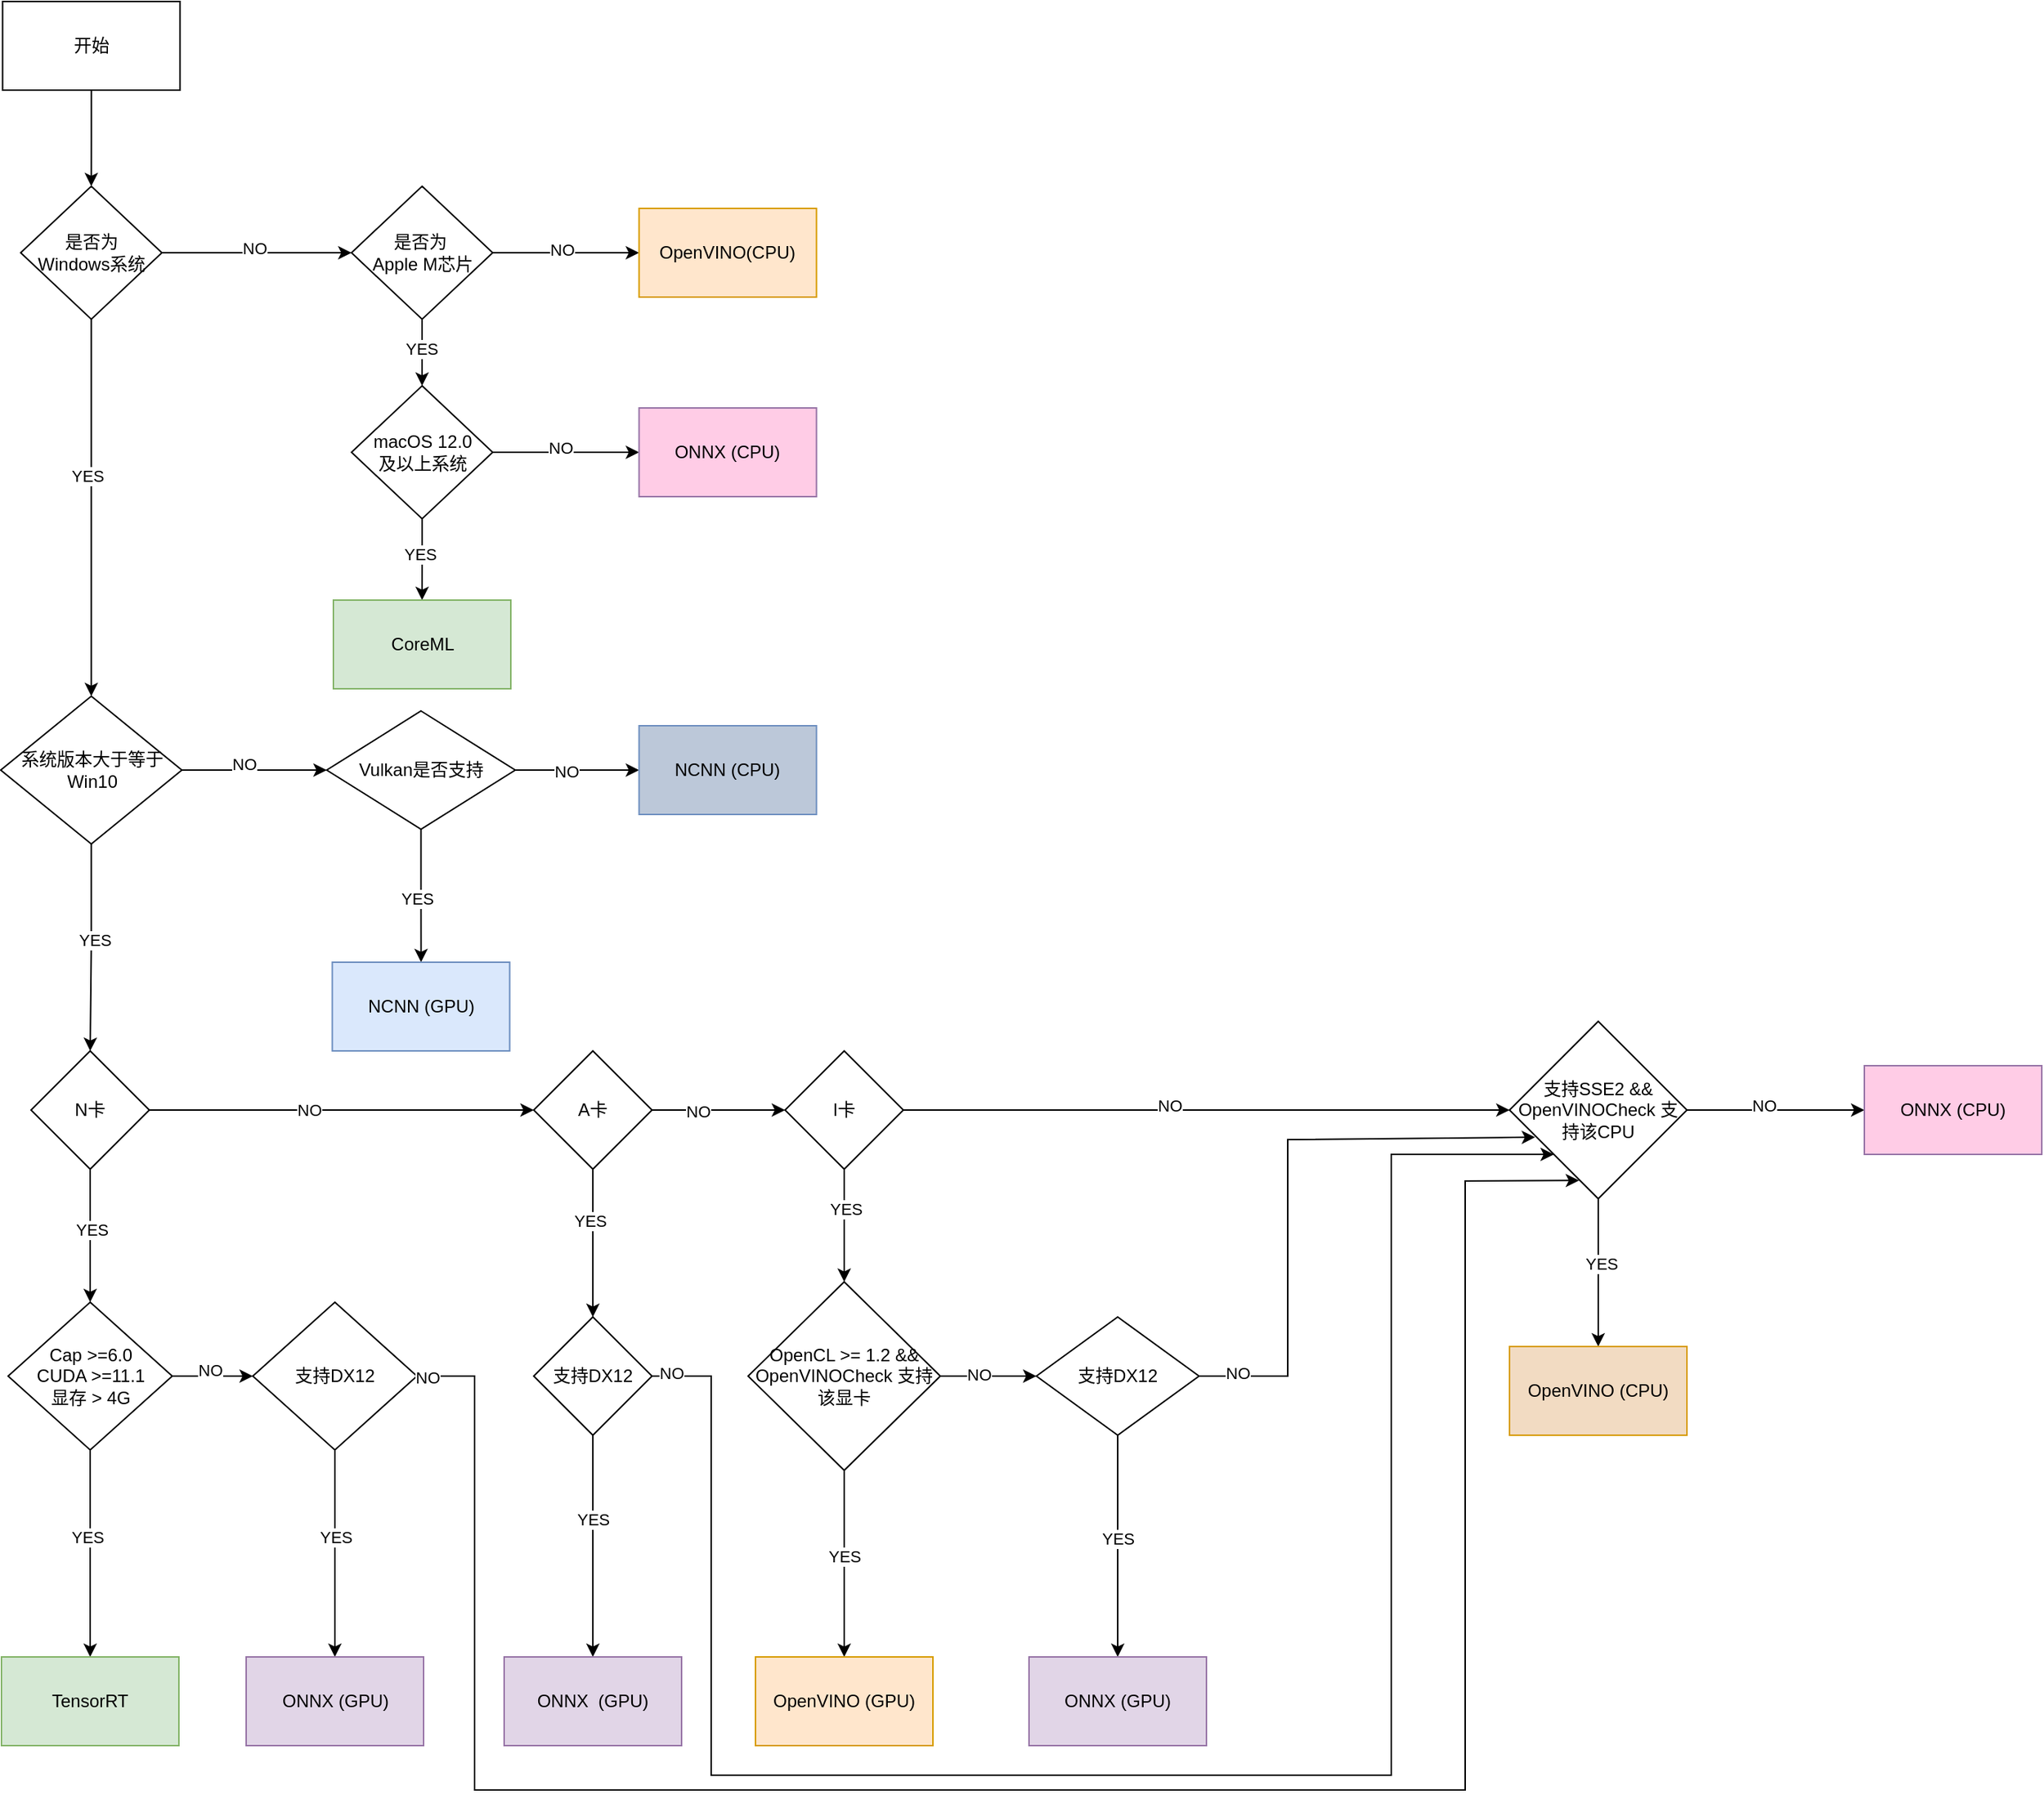 <mxfile version="24.2.2" type="github">
  <diagram name="Page-1" id="nFrP1MrYJvmONDbNYgOr">
    <mxGraphModel dx="1264" dy="1006" grid="1" gridSize="10" guides="1" tooltips="1" connect="1" arrows="1" fold="1" page="1" pageScale="1" pageWidth="827" pageHeight="1169" math="0" shadow="0">
      <root>
        <mxCell id="0" />
        <mxCell id="1" parent="0" />
        <mxCell id="bNIqR0DIkFrfzqywcM4n-2" value="" style="edgeStyle=orthogonalEdgeStyle;rounded=0;orthogonalLoop=1;jettySize=auto;html=1;" parent="1" source="PbJkK4wQswJ1zIxWtFxy-1" target="bNIqR0DIkFrfzqywcM4n-1" edge="1">
          <mxGeometry relative="1" as="geometry" />
        </mxCell>
        <mxCell id="PbJkK4wQswJ1zIxWtFxy-1" value="开始" style="rounded=0;whiteSpace=wrap;html=1;" parent="1" vertex="1">
          <mxGeometry x="60.75" y="230" width="120" height="60" as="geometry" />
        </mxCell>
        <mxCell id="PbJkK4wQswJ1zIxWtFxy-8" value="" style="edgeStyle=orthogonalEdgeStyle;rounded=0;orthogonalLoop=1;jettySize=auto;html=1;" parent="1" source="PbJkK4wQswJ1zIxWtFxy-2" target="PbJkK4wQswJ1zIxWtFxy-7" edge="1">
          <mxGeometry relative="1" as="geometry" />
        </mxCell>
        <mxCell id="PbJkK4wQswJ1zIxWtFxy-9" value="YES" style="edgeLabel;html=1;align=center;verticalAlign=middle;resizable=0;points=[];" parent="PbJkK4wQswJ1zIxWtFxy-8" vertex="1" connectable="0">
          <mxGeometry x="-0.083" y="2" relative="1" as="geometry">
            <mxPoint as="offset" />
          </mxGeometry>
        </mxCell>
        <mxCell id="PbJkK4wQswJ1zIxWtFxy-73" value="" style="edgeStyle=orthogonalEdgeStyle;rounded=0;orthogonalLoop=1;jettySize=auto;html=1;" parent="1" source="PbJkK4wQswJ1zIxWtFxy-2" target="PbJkK4wQswJ1zIxWtFxy-72" edge="1">
          <mxGeometry relative="1" as="geometry" />
        </mxCell>
        <mxCell id="PbJkK4wQswJ1zIxWtFxy-79" value="NO" style="edgeLabel;html=1;align=center;verticalAlign=middle;resizable=0;points=[];" parent="PbJkK4wQswJ1zIxWtFxy-73" vertex="1" connectable="0">
          <mxGeometry x="-0.153" y="4" relative="1" as="geometry">
            <mxPoint as="offset" />
          </mxGeometry>
        </mxCell>
        <mxCell id="PbJkK4wQswJ1zIxWtFxy-2" value="系统版本大于等于Win10" style="rhombus;whiteSpace=wrap;html=1;" parent="1" vertex="1">
          <mxGeometry x="59.5" y="700" width="122.5" height="100" as="geometry" />
        </mxCell>
        <mxCell id="PbJkK4wQswJ1zIxWtFxy-11" value="" style="edgeStyle=orthogonalEdgeStyle;rounded=0;orthogonalLoop=1;jettySize=auto;html=1;" parent="1" source="PbJkK4wQswJ1zIxWtFxy-7" target="PbJkK4wQswJ1zIxWtFxy-10" edge="1">
          <mxGeometry relative="1" as="geometry" />
        </mxCell>
        <mxCell id="PbJkK4wQswJ1zIxWtFxy-25" value="NO" style="edgeLabel;html=1;align=center;verticalAlign=middle;resizable=0;points=[];" parent="PbJkK4wQswJ1zIxWtFxy-11" vertex="1" connectable="0">
          <mxGeometry x="-0.175" relative="1" as="geometry">
            <mxPoint as="offset" />
          </mxGeometry>
        </mxCell>
        <mxCell id="PbJkK4wQswJ1zIxWtFxy-27" value="" style="edgeStyle=orthogonalEdgeStyle;rounded=0;orthogonalLoop=1;jettySize=auto;html=1;" parent="1" source="PbJkK4wQswJ1zIxWtFxy-7" target="PbJkK4wQswJ1zIxWtFxy-26" edge="1">
          <mxGeometry relative="1" as="geometry" />
        </mxCell>
        <mxCell id="PbJkK4wQswJ1zIxWtFxy-59" value="YES" style="edgeLabel;html=1;align=center;verticalAlign=middle;resizable=0;points=[];" parent="PbJkK4wQswJ1zIxWtFxy-27" vertex="1" connectable="0">
          <mxGeometry x="-0.087" y="1" relative="1" as="geometry">
            <mxPoint as="offset" />
          </mxGeometry>
        </mxCell>
        <mxCell id="PbJkK4wQswJ1zIxWtFxy-7" value="N卡" style="rhombus;whiteSpace=wrap;html=1;" parent="1" vertex="1">
          <mxGeometry x="80" y="940" width="80" height="80" as="geometry" />
        </mxCell>
        <mxCell id="PbJkK4wQswJ1zIxWtFxy-13" value="" style="edgeStyle=orthogonalEdgeStyle;rounded=0;orthogonalLoop=1;jettySize=auto;html=1;" parent="1" source="PbJkK4wQswJ1zIxWtFxy-10" target="PbJkK4wQswJ1zIxWtFxy-12" edge="1">
          <mxGeometry relative="1" as="geometry" />
        </mxCell>
        <mxCell id="PbJkK4wQswJ1zIxWtFxy-24" value="NO" style="edgeLabel;html=1;align=center;verticalAlign=middle;resizable=0;points=[];" parent="PbJkK4wQswJ1zIxWtFxy-13" vertex="1" connectable="0">
          <mxGeometry x="-0.325" y="-1" relative="1" as="geometry">
            <mxPoint as="offset" />
          </mxGeometry>
        </mxCell>
        <mxCell id="PbJkK4wQswJ1zIxWtFxy-38" value="" style="edgeStyle=orthogonalEdgeStyle;rounded=0;orthogonalLoop=1;jettySize=auto;html=1;" parent="1" source="PbJkK4wQswJ1zIxWtFxy-10" target="PbJkK4wQswJ1zIxWtFxy-37" edge="1">
          <mxGeometry relative="1" as="geometry" />
        </mxCell>
        <mxCell id="PbJkK4wQswJ1zIxWtFxy-61" value="YES" style="edgeLabel;html=1;align=center;verticalAlign=middle;resizable=0;points=[];" parent="PbJkK4wQswJ1zIxWtFxy-38" vertex="1" connectable="0">
          <mxGeometry x="-0.307" y="-2" relative="1" as="geometry">
            <mxPoint as="offset" />
          </mxGeometry>
        </mxCell>
        <mxCell id="PbJkK4wQswJ1zIxWtFxy-10" value="A卡" style="rhombus;whiteSpace=wrap;html=1;" parent="1" vertex="1">
          <mxGeometry x="420" y="940" width="80" height="80" as="geometry" />
        </mxCell>
        <mxCell id="PbJkK4wQswJ1zIxWtFxy-17" value="" style="edgeStyle=orthogonalEdgeStyle;rounded=0;orthogonalLoop=1;jettySize=auto;html=1;" parent="1" source="PbJkK4wQswJ1zIxWtFxy-12" target="PbJkK4wQswJ1zIxWtFxy-16" edge="1">
          <mxGeometry relative="1" as="geometry" />
        </mxCell>
        <mxCell id="PbJkK4wQswJ1zIxWtFxy-23" value="NO" style="edgeLabel;html=1;align=center;verticalAlign=middle;resizable=0;points=[];" parent="PbJkK4wQswJ1zIxWtFxy-17" vertex="1" connectable="0">
          <mxGeometry x="-0.125" y="3" relative="1" as="geometry">
            <mxPoint as="offset" />
          </mxGeometry>
        </mxCell>
        <mxCell id="PbJkK4wQswJ1zIxWtFxy-43" value="" style="edgeStyle=orthogonalEdgeStyle;rounded=0;orthogonalLoop=1;jettySize=auto;html=1;entryX=0.5;entryY=0;entryDx=0;entryDy=0;" parent="1" source="PbJkK4wQswJ1zIxWtFxy-12" target="PbJkK4wQswJ1zIxWtFxy-46" edge="1">
          <mxGeometry relative="1" as="geometry">
            <mxPoint x="600" y="1100" as="targetPoint" />
          </mxGeometry>
        </mxCell>
        <mxCell id="PbJkK4wQswJ1zIxWtFxy-63" value="YES" style="edgeLabel;html=1;align=center;verticalAlign=middle;resizable=0;points=[];" parent="PbJkK4wQswJ1zIxWtFxy-43" vertex="1" connectable="0">
          <mxGeometry x="-0.293" y="1" relative="1" as="geometry">
            <mxPoint as="offset" />
          </mxGeometry>
        </mxCell>
        <mxCell id="PbJkK4wQswJ1zIxWtFxy-12" value="I卡" style="rhombus;whiteSpace=wrap;html=1;" parent="1" vertex="1">
          <mxGeometry x="590" y="940" width="80" height="80" as="geometry" />
        </mxCell>
        <mxCell id="PbJkK4wQswJ1zIxWtFxy-21" value="" style="edgeStyle=orthogonalEdgeStyle;rounded=0;orthogonalLoop=1;jettySize=auto;html=1;" parent="1" source="PbJkK4wQswJ1zIxWtFxy-16" target="PbJkK4wQswJ1zIxWtFxy-20" edge="1">
          <mxGeometry relative="1" as="geometry" />
        </mxCell>
        <mxCell id="PbJkK4wQswJ1zIxWtFxy-22" value="NO" style="edgeLabel;html=1;align=center;verticalAlign=middle;resizable=0;points=[];" parent="PbJkK4wQswJ1zIxWtFxy-21" vertex="1" connectable="0">
          <mxGeometry x="-0.133" y="3" relative="1" as="geometry">
            <mxPoint as="offset" />
          </mxGeometry>
        </mxCell>
        <mxCell id="PbJkK4wQswJ1zIxWtFxy-87" value="" style="edgeStyle=orthogonalEdgeStyle;rounded=0;orthogonalLoop=1;jettySize=auto;html=1;entryX=0.5;entryY=0;entryDx=0;entryDy=0;" parent="1" source="PbJkK4wQswJ1zIxWtFxy-16" target="PbJkK4wQswJ1zIxWtFxy-18" edge="1">
          <mxGeometry relative="1" as="geometry">
            <mxPoint x="1140" y="1130" as="targetPoint" />
          </mxGeometry>
        </mxCell>
        <mxCell id="PbJkK4wQswJ1zIxWtFxy-88" value="YES" style="edgeLabel;html=1;align=center;verticalAlign=middle;resizable=0;points=[];" parent="PbJkK4wQswJ1zIxWtFxy-87" vertex="1" connectable="0">
          <mxGeometry x="-0.132" y="2" relative="1" as="geometry">
            <mxPoint as="offset" />
          </mxGeometry>
        </mxCell>
        <mxCell id="PbJkK4wQswJ1zIxWtFxy-16" value="支持SSE2 &amp;amp;&amp;amp; OpenVINOCheck 支持该CPU" style="rhombus;whiteSpace=wrap;html=1;" parent="1" vertex="1">
          <mxGeometry x="1080" y="920" width="120" height="120" as="geometry" />
        </mxCell>
        <mxCell id="PbJkK4wQswJ1zIxWtFxy-18" value="OpenVINO (CPU)" style="whiteSpace=wrap;html=1;fillColor=#F2DBC2;strokeColor=#d79b00;" parent="1" vertex="1">
          <mxGeometry x="1080" y="1140" width="120" height="60" as="geometry" />
        </mxCell>
        <mxCell id="PbJkK4wQswJ1zIxWtFxy-20" value="ONNX (CPU)" style="whiteSpace=wrap;html=1;fillColor=#FFCCE6;strokeColor=#9673a6;" parent="1" vertex="1">
          <mxGeometry x="1320" y="950" width="120" height="60" as="geometry" />
        </mxCell>
        <mxCell id="PbJkK4wQswJ1zIxWtFxy-29" value="" style="edgeStyle=orthogonalEdgeStyle;rounded=0;orthogonalLoop=1;jettySize=auto;html=1;" parent="1" source="PbJkK4wQswJ1zIxWtFxy-26" target="PbJkK4wQswJ1zIxWtFxy-28" edge="1">
          <mxGeometry relative="1" as="geometry" />
        </mxCell>
        <mxCell id="PbJkK4wQswJ1zIxWtFxy-30" value="NO" style="edgeLabel;html=1;align=center;verticalAlign=middle;resizable=0;points=[];" parent="PbJkK4wQswJ1zIxWtFxy-29" vertex="1" connectable="0">
          <mxGeometry x="-0.062" y="4" relative="1" as="geometry">
            <mxPoint as="offset" />
          </mxGeometry>
        </mxCell>
        <mxCell id="PbJkK4wQswJ1zIxWtFxy-32" value="" style="edgeStyle=orthogonalEdgeStyle;rounded=0;orthogonalLoop=1;jettySize=auto;html=1;" parent="1" source="PbJkK4wQswJ1zIxWtFxy-26" target="PbJkK4wQswJ1zIxWtFxy-31" edge="1">
          <mxGeometry relative="1" as="geometry" />
        </mxCell>
        <mxCell id="PbJkK4wQswJ1zIxWtFxy-57" value="YES" style="edgeLabel;html=1;align=center;verticalAlign=middle;resizable=0;points=[];" parent="PbJkK4wQswJ1zIxWtFxy-32" vertex="1" connectable="0">
          <mxGeometry x="-0.167" y="-2" relative="1" as="geometry">
            <mxPoint as="offset" />
          </mxGeometry>
        </mxCell>
        <mxCell id="PbJkK4wQswJ1zIxWtFxy-26" value="Cap &amp;gt;=6.0&lt;br&gt;CUDA &amp;gt;=11.1&lt;div&gt;显存 &amp;gt; 4G&lt;/div&gt;" style="rhombus;whiteSpace=wrap;html=1;" parent="1" vertex="1">
          <mxGeometry x="64.5" y="1110" width="111" height="100" as="geometry" />
        </mxCell>
        <mxCell id="PbJkK4wQswJ1zIxWtFxy-34" value="" style="edgeStyle=orthogonalEdgeStyle;rounded=0;orthogonalLoop=1;jettySize=auto;html=1;" parent="1" source="PbJkK4wQswJ1zIxWtFxy-28" target="PbJkK4wQswJ1zIxWtFxy-33" edge="1">
          <mxGeometry relative="1" as="geometry" />
        </mxCell>
        <mxCell id="PbJkK4wQswJ1zIxWtFxy-85" value="YES" style="edgeLabel;html=1;align=center;verticalAlign=middle;resizable=0;points=[];" parent="PbJkK4wQswJ1zIxWtFxy-34" vertex="1" connectable="0">
          <mxGeometry x="-0.167" relative="1" as="geometry">
            <mxPoint as="offset" />
          </mxGeometry>
        </mxCell>
        <mxCell id="PbJkK4wQswJ1zIxWtFxy-28" value="支持DX12" style="rhombus;whiteSpace=wrap;html=1;" parent="1" vertex="1">
          <mxGeometry x="230" y="1110" width="111" height="100" as="geometry" />
        </mxCell>
        <mxCell id="PbJkK4wQswJ1zIxWtFxy-31" value="TensorRT" style="whiteSpace=wrap;html=1;fillColor=#d5e8d4;strokeColor=#82b366;" parent="1" vertex="1">
          <mxGeometry x="60" y="1350" width="120" height="60" as="geometry" />
        </mxCell>
        <mxCell id="PbJkK4wQswJ1zIxWtFxy-33" value="ONNX (GPU)" style="whiteSpace=wrap;html=1;fillColor=#e1d5e7;strokeColor=#9673a6;" parent="1" vertex="1">
          <mxGeometry x="225.5" y="1350" width="120" height="60" as="geometry" />
        </mxCell>
        <mxCell id="PbJkK4wQswJ1zIxWtFxy-41" value="" style="edgeStyle=orthogonalEdgeStyle;rounded=0;orthogonalLoop=1;jettySize=auto;html=1;" parent="1" source="PbJkK4wQswJ1zIxWtFxy-37" target="PbJkK4wQswJ1zIxWtFxy-40" edge="1">
          <mxGeometry relative="1" as="geometry" />
        </mxCell>
        <mxCell id="PbJkK4wQswJ1zIxWtFxy-60" value="YES" style="edgeLabel;html=1;align=center;verticalAlign=middle;resizable=0;points=[];" parent="PbJkK4wQswJ1zIxWtFxy-41" vertex="1" connectable="0">
          <mxGeometry x="0.062" y="2" relative="1" as="geometry">
            <mxPoint x="-2" y="-23" as="offset" />
          </mxGeometry>
        </mxCell>
        <mxCell id="PbJkK4wQswJ1zIxWtFxy-37" value="支持DX12" style="rhombus;whiteSpace=wrap;html=1;" parent="1" vertex="1">
          <mxGeometry x="420" y="1120" width="80" height="80" as="geometry" />
        </mxCell>
        <mxCell id="PbJkK4wQswJ1zIxWtFxy-40" value="ONNX&amp;nbsp; (GPU)" style="whiteSpace=wrap;html=1;fillColor=#e1d5e7;strokeColor=#9673a6;" parent="1" vertex="1">
          <mxGeometry x="400" y="1350" width="120" height="60" as="geometry" />
        </mxCell>
        <mxCell id="PbJkK4wQswJ1zIxWtFxy-45" value="" style="edgeStyle=orthogonalEdgeStyle;rounded=0;orthogonalLoop=1;jettySize=auto;html=1;" parent="1" source="PbJkK4wQswJ1zIxWtFxy-46" target="PbJkK4wQswJ1zIxWtFxy-44" edge="1">
          <mxGeometry relative="1" as="geometry">
            <mxPoint x="630" y="1160" as="sourcePoint" />
          </mxGeometry>
        </mxCell>
        <mxCell id="PbJkK4wQswJ1zIxWtFxy-65" value="NO" style="edgeLabel;html=1;align=center;verticalAlign=middle;resizable=0;points=[];" parent="PbJkK4wQswJ1zIxWtFxy-45" vertex="1" connectable="0">
          <mxGeometry x="-0.2" y="1" relative="1" as="geometry">
            <mxPoint as="offset" />
          </mxGeometry>
        </mxCell>
        <mxCell id="PbJkK4wQswJ1zIxWtFxy-56" value="" style="edgeStyle=orthogonalEdgeStyle;rounded=0;orthogonalLoop=1;jettySize=auto;html=1;" parent="1" source="PbJkK4wQswJ1zIxWtFxy-44" target="PbJkK4wQswJ1zIxWtFxy-55" edge="1">
          <mxGeometry relative="1" as="geometry" />
        </mxCell>
        <mxCell id="PbJkK4wQswJ1zIxWtFxy-64" value="YES" style="edgeLabel;html=1;align=center;verticalAlign=middle;resizable=0;points=[];" parent="PbJkK4wQswJ1zIxWtFxy-56" vertex="1" connectable="0">
          <mxGeometry x="-0.213" y="-1" relative="1" as="geometry">
            <mxPoint x="1" y="11" as="offset" />
          </mxGeometry>
        </mxCell>
        <mxCell id="PbJkK4wQswJ1zIxWtFxy-44" value="支持DX12" style="rhombus;whiteSpace=wrap;html=1;" parent="1" vertex="1">
          <mxGeometry x="760" y="1120" width="110" height="80" as="geometry" />
        </mxCell>
        <mxCell id="PbJkK4wQswJ1zIxWtFxy-49" value="" style="edgeStyle=orthogonalEdgeStyle;rounded=0;orthogonalLoop=1;jettySize=auto;html=1;" parent="1" source="PbJkK4wQswJ1zIxWtFxy-46" target="PbJkK4wQswJ1zIxWtFxy-48" edge="1">
          <mxGeometry relative="1" as="geometry" />
        </mxCell>
        <mxCell id="PbJkK4wQswJ1zIxWtFxy-62" value="YES" style="edgeLabel;html=1;align=center;verticalAlign=middle;resizable=0;points=[];" parent="PbJkK4wQswJ1zIxWtFxy-49" vertex="1" connectable="0">
          <mxGeometry x="-0.165" relative="1" as="geometry">
            <mxPoint y="5" as="offset" />
          </mxGeometry>
        </mxCell>
        <mxCell id="PbJkK4wQswJ1zIxWtFxy-48" value="OpenVINO (GPU)" style="whiteSpace=wrap;html=1;fillColor=#ffe6cc;strokeColor=#d79b00;" parent="1" vertex="1">
          <mxGeometry x="570" y="1350" width="120" height="60" as="geometry" />
        </mxCell>
        <mxCell id="PbJkK4wQswJ1zIxWtFxy-55" value="ONNX (GPU)" style="whiteSpace=wrap;html=1;fillColor=#e1d5e7;strokeColor=#9673a6;" parent="1" vertex="1">
          <mxGeometry x="755" y="1350" width="120" height="60" as="geometry" />
        </mxCell>
        <mxCell id="PbJkK4wQswJ1zIxWtFxy-58" value="" style="edgeStyle=orthogonalEdgeStyle;rounded=0;orthogonalLoop=1;jettySize=auto;html=1;" parent="1" target="PbJkK4wQswJ1zIxWtFxy-46" edge="1">
          <mxGeometry relative="1" as="geometry">
            <mxPoint x="630" y="1160" as="sourcePoint" />
            <mxPoint x="720" y="1160" as="targetPoint" />
          </mxGeometry>
        </mxCell>
        <mxCell id="PbJkK4wQswJ1zIxWtFxy-46" value="OpenCL &amp;gt;= 1.2&amp;nbsp;&lt;span style=&quot;background-color: initial;&quot;&gt;&amp;amp;&amp;amp; OpenVINOCheck 支持该显卡&lt;/span&gt;" style="rhombus;whiteSpace=wrap;html=1;" parent="1" vertex="1">
          <mxGeometry x="565" y="1096.25" width="130" height="127.5" as="geometry" />
        </mxCell>
        <mxCell id="PbJkK4wQswJ1zIxWtFxy-69" value="" style="endArrow=classic;html=1;rounded=0;exitX=1;exitY=0.5;exitDx=0;exitDy=0;entryX=0;entryY=1;entryDx=0;entryDy=0;" parent="1" source="PbJkK4wQswJ1zIxWtFxy-37" target="PbJkK4wQswJ1zIxWtFxy-16" edge="1">
          <mxGeometry width="50" height="50" relative="1" as="geometry">
            <mxPoint x="510" y="1240" as="sourcePoint" />
            <mxPoint x="920" y="1020" as="targetPoint" />
            <Array as="points">
              <mxPoint x="540" y="1160" />
              <mxPoint x="540" y="1430" />
              <mxPoint x="1000" y="1430" />
              <mxPoint x="1000" y="1010" />
            </Array>
          </mxGeometry>
        </mxCell>
        <mxCell id="PbJkK4wQswJ1zIxWtFxy-71" value="NO" style="edgeLabel;html=1;align=center;verticalAlign=middle;resizable=0;points=[];" parent="PbJkK4wQswJ1zIxWtFxy-69" vertex="1" connectable="0">
          <mxGeometry x="-0.98" y="2" relative="1" as="geometry">
            <mxPoint as="offset" />
          </mxGeometry>
        </mxCell>
        <mxCell id="PbJkK4wQswJ1zIxWtFxy-75" value="" style="edgeStyle=orthogonalEdgeStyle;rounded=0;orthogonalLoop=1;jettySize=auto;html=1;" parent="1" source="PbJkK4wQswJ1zIxWtFxy-72" target="PbJkK4wQswJ1zIxWtFxy-74" edge="1">
          <mxGeometry relative="1" as="geometry" />
        </mxCell>
        <mxCell id="PbJkK4wQswJ1zIxWtFxy-81" value="YES" style="edgeLabel;html=1;align=center;verticalAlign=middle;resizable=0;points=[];" parent="PbJkK4wQswJ1zIxWtFxy-75" vertex="1" connectable="0">
          <mxGeometry x="0.03" y="-3" relative="1" as="geometry">
            <mxPoint as="offset" />
          </mxGeometry>
        </mxCell>
        <mxCell id="PbJkK4wQswJ1zIxWtFxy-77" value="" style="edgeStyle=orthogonalEdgeStyle;rounded=0;orthogonalLoop=1;jettySize=auto;html=1;" parent="1" source="PbJkK4wQswJ1zIxWtFxy-72" target="PbJkK4wQswJ1zIxWtFxy-76" edge="1">
          <mxGeometry relative="1" as="geometry" />
        </mxCell>
        <mxCell id="PbJkK4wQswJ1zIxWtFxy-80" value="NO" style="edgeLabel;html=1;align=center;verticalAlign=middle;resizable=0;points=[];" parent="PbJkK4wQswJ1zIxWtFxy-77" vertex="1" connectable="0">
          <mxGeometry x="-0.184" y="-1" relative="1" as="geometry">
            <mxPoint as="offset" />
          </mxGeometry>
        </mxCell>
        <mxCell id="PbJkK4wQswJ1zIxWtFxy-72" value="Vulkan是否支持" style="rhombus;whiteSpace=wrap;html=1;" parent="1" vertex="1">
          <mxGeometry x="280" y="710" width="127.5" height="80" as="geometry" />
        </mxCell>
        <mxCell id="PbJkK4wQswJ1zIxWtFxy-74" value="NCNN (GPU)" style="whiteSpace=wrap;html=1;fillColor=#dae8fc;strokeColor=#6c8ebf;" parent="1" vertex="1">
          <mxGeometry x="283.75" y="880" width="120" height="60" as="geometry" />
        </mxCell>
        <mxCell id="PbJkK4wQswJ1zIxWtFxy-76" value="NCNN (CPU)" style="whiteSpace=wrap;html=1;fillColor=#BCC8D9;strokeColor=#6c8ebf;" parent="1" vertex="1">
          <mxGeometry x="491.25" y="720" width="120" height="60" as="geometry" />
        </mxCell>
        <mxCell id="PbJkK4wQswJ1zIxWtFxy-82" value="" style="endArrow=classic;html=1;rounded=0;exitX=1;exitY=0.5;exitDx=0;exitDy=0;entryX=0.392;entryY=0.897;entryDx=0;entryDy=0;entryPerimeter=0;" parent="1" source="PbJkK4wQswJ1zIxWtFxy-28" target="PbJkK4wQswJ1zIxWtFxy-16" edge="1">
          <mxGeometry width="50" height="50" relative="1" as="geometry">
            <mxPoint x="380" y="1280" as="sourcePoint" />
            <mxPoint x="1010" y="1050" as="targetPoint" />
            <Array as="points">
              <mxPoint x="380" y="1160" />
              <mxPoint x="380" y="1440" />
              <mxPoint x="1050" y="1440" />
              <mxPoint x="1050" y="1028" />
            </Array>
          </mxGeometry>
        </mxCell>
        <mxCell id="PbJkK4wQswJ1zIxWtFxy-84" value="NO" style="edgeLabel;html=1;align=center;verticalAlign=middle;resizable=0;points=[];" parent="PbJkK4wQswJ1zIxWtFxy-82" vertex="1" connectable="0">
          <mxGeometry x="-0.991" y="-1" relative="1" as="geometry">
            <mxPoint as="offset" />
          </mxGeometry>
        </mxCell>
        <mxCell id="bNIqR0DIkFrfzqywcM4n-4" value="" style="edgeStyle=orthogonalEdgeStyle;rounded=0;orthogonalLoop=1;jettySize=auto;html=1;" parent="1" source="bNIqR0DIkFrfzqywcM4n-1" target="bNIqR0DIkFrfzqywcM4n-3" edge="1">
          <mxGeometry relative="1" as="geometry" />
        </mxCell>
        <mxCell id="bNIqR0DIkFrfzqywcM4n-19" value="NO" style="edgeLabel;html=1;align=center;verticalAlign=middle;resizable=0;points=[];" parent="bNIqR0DIkFrfzqywcM4n-4" vertex="1" connectable="0">
          <mxGeometry x="-0.03" y="3" relative="1" as="geometry">
            <mxPoint as="offset" />
          </mxGeometry>
        </mxCell>
        <mxCell id="bNIqR0DIkFrfzqywcM4n-1" value="是否为&lt;div&gt;Windows系统&lt;/div&gt;" style="rhombus;whiteSpace=wrap;html=1;rounded=0;" parent="1" vertex="1">
          <mxGeometry x="73" y="355" width="95.5" height="90" as="geometry" />
        </mxCell>
        <mxCell id="bNIqR0DIkFrfzqywcM4n-6" value="" style="edgeStyle=orthogonalEdgeStyle;rounded=0;orthogonalLoop=1;jettySize=auto;html=1;" parent="1" source="bNIqR0DIkFrfzqywcM4n-3" target="bNIqR0DIkFrfzqywcM4n-5" edge="1">
          <mxGeometry relative="1" as="geometry" />
        </mxCell>
        <mxCell id="bNIqR0DIkFrfzqywcM4n-15" value="NO" style="edgeLabel;html=1;align=center;verticalAlign=middle;resizable=0;points=[];" parent="bNIqR0DIkFrfzqywcM4n-6" vertex="1" connectable="0">
          <mxGeometry x="-0.056" y="2" relative="1" as="geometry">
            <mxPoint as="offset" />
          </mxGeometry>
        </mxCell>
        <mxCell id="bNIqR0DIkFrfzqywcM4n-8" value="" style="edgeStyle=orthogonalEdgeStyle;rounded=0;orthogonalLoop=1;jettySize=auto;html=1;" parent="1" source="bNIqR0DIkFrfzqywcM4n-3" target="bNIqR0DIkFrfzqywcM4n-7" edge="1">
          <mxGeometry relative="1" as="geometry" />
        </mxCell>
        <mxCell id="bNIqR0DIkFrfzqywcM4n-17" value="YES" style="edgeLabel;html=1;align=center;verticalAlign=middle;resizable=0;points=[];" parent="bNIqR0DIkFrfzqywcM4n-8" vertex="1" connectable="0">
          <mxGeometry x="-0.111" y="-1" relative="1" as="geometry">
            <mxPoint as="offset" />
          </mxGeometry>
        </mxCell>
        <mxCell id="bNIqR0DIkFrfzqywcM4n-3" value="&lt;span&gt;是否为&amp;nbsp;&lt;/span&gt;&lt;div&gt;&lt;span&gt;Apple M芯片&lt;/span&gt;&lt;/div&gt;" style="rhombus;whiteSpace=wrap;html=1;rounded=0;fontStyle=0" parent="1" vertex="1">
          <mxGeometry x="296.75" y="355" width="95.5" height="90" as="geometry" />
        </mxCell>
        <mxCell id="bNIqR0DIkFrfzqywcM4n-5" value="OpenVINO(CPU)" style="whiteSpace=wrap;html=1;rounded=0;fillColor=#ffe6cc;strokeColor=#d79b00;" parent="1" vertex="1">
          <mxGeometry x="491.25" y="370" width="120" height="60" as="geometry" />
        </mxCell>
        <mxCell id="bNIqR0DIkFrfzqywcM4n-10" value="" style="edgeStyle=orthogonalEdgeStyle;rounded=0;orthogonalLoop=1;jettySize=auto;html=1;" parent="1" source="bNIqR0DIkFrfzqywcM4n-7" target="bNIqR0DIkFrfzqywcM4n-9" edge="1">
          <mxGeometry relative="1" as="geometry" />
        </mxCell>
        <mxCell id="bNIqR0DIkFrfzqywcM4n-16" value="NO" style="edgeLabel;html=1;align=center;verticalAlign=middle;resizable=0;points=[];" parent="bNIqR0DIkFrfzqywcM4n-10" vertex="1" connectable="0">
          <mxGeometry x="-0.076" y="3" relative="1" as="geometry">
            <mxPoint as="offset" />
          </mxGeometry>
        </mxCell>
        <mxCell id="bNIqR0DIkFrfzqywcM4n-12" value="" style="edgeStyle=orthogonalEdgeStyle;rounded=0;orthogonalLoop=1;jettySize=auto;html=1;" parent="1" source="bNIqR0DIkFrfzqywcM4n-7" target="bNIqR0DIkFrfzqywcM4n-11" edge="1">
          <mxGeometry relative="1" as="geometry" />
        </mxCell>
        <mxCell id="bNIqR0DIkFrfzqywcM4n-18" value="YES" style="edgeLabel;html=1;align=center;verticalAlign=middle;resizable=0;points=[];" parent="bNIqR0DIkFrfzqywcM4n-12" vertex="1" connectable="0">
          <mxGeometry x="-0.127" y="-2" relative="1" as="geometry">
            <mxPoint as="offset" />
          </mxGeometry>
        </mxCell>
        <mxCell id="bNIqR0DIkFrfzqywcM4n-7" value="macOS 12.0&lt;div&gt;及以上系统&lt;/div&gt;" style="rhombus;whiteSpace=wrap;html=1;rounded=0;" parent="1" vertex="1">
          <mxGeometry x="296.75" y="490" width="95.5" height="90" as="geometry" />
        </mxCell>
        <mxCell id="bNIqR0DIkFrfzqywcM4n-9" value="ONNX (CPU)" style="whiteSpace=wrap;html=1;rounded=0;fillColor=#FFCCE6;strokeColor=#9673a6;" parent="1" vertex="1">
          <mxGeometry x="491.25" y="505" width="120" height="60" as="geometry" />
        </mxCell>
        <mxCell id="bNIqR0DIkFrfzqywcM4n-11" value="CoreML" style="whiteSpace=wrap;html=1;rounded=0;fillColor=#d5e8d4;strokeColor=#82b366;" parent="1" vertex="1">
          <mxGeometry x="284.5" y="635" width="120" height="60" as="geometry" />
        </mxCell>
        <mxCell id="bNIqR0DIkFrfzqywcM4n-13" value="" style="endArrow=classic;html=1;rounded=0;exitX=0.5;exitY=1;exitDx=0;exitDy=0;entryX=0.5;entryY=0;entryDx=0;entryDy=0;" parent="1" source="bNIqR0DIkFrfzqywcM4n-1" target="PbJkK4wQswJ1zIxWtFxy-2" edge="1">
          <mxGeometry width="50" height="50" relative="1" as="geometry">
            <mxPoint x="80" y="590" as="sourcePoint" />
            <mxPoint x="130" y="540" as="targetPoint" />
          </mxGeometry>
        </mxCell>
        <mxCell id="bNIqR0DIkFrfzqywcM4n-14" value="YES" style="edgeLabel;html=1;align=center;verticalAlign=middle;resizable=0;points=[];" parent="bNIqR0DIkFrfzqywcM4n-13" vertex="1" connectable="0">
          <mxGeometry x="-0.169" y="-3" relative="1" as="geometry">
            <mxPoint as="offset" />
          </mxGeometry>
        </mxCell>
        <mxCell id="WvtxyzgzF_RP5O3Y5VoW-1" value="" style="endArrow=classic;html=1;rounded=0;exitX=1;exitY=0.5;exitDx=0;exitDy=0;entryX=0.144;entryY=0.653;entryDx=0;entryDy=0;entryPerimeter=0;" parent="1" source="PbJkK4wQswJ1zIxWtFxy-44" target="PbJkK4wQswJ1zIxWtFxy-16" edge="1">
          <mxGeometry width="50" height="50" relative="1" as="geometry">
            <mxPoint x="860" y="1080" as="sourcePoint" />
            <mxPoint x="970" y="990" as="targetPoint" />
            <Array as="points">
              <mxPoint x="930" y="1160" />
              <mxPoint x="930" y="1000" />
            </Array>
          </mxGeometry>
        </mxCell>
        <mxCell id="WvtxyzgzF_RP5O3Y5VoW-2" value="NO" style="edgeLabel;html=1;align=center;verticalAlign=middle;resizable=0;points=[];" parent="WvtxyzgzF_RP5O3Y5VoW-1" vertex="1" connectable="0">
          <mxGeometry x="-0.867" y="2" relative="1" as="geometry">
            <mxPoint as="offset" />
          </mxGeometry>
        </mxCell>
      </root>
    </mxGraphModel>
  </diagram>
</mxfile>
